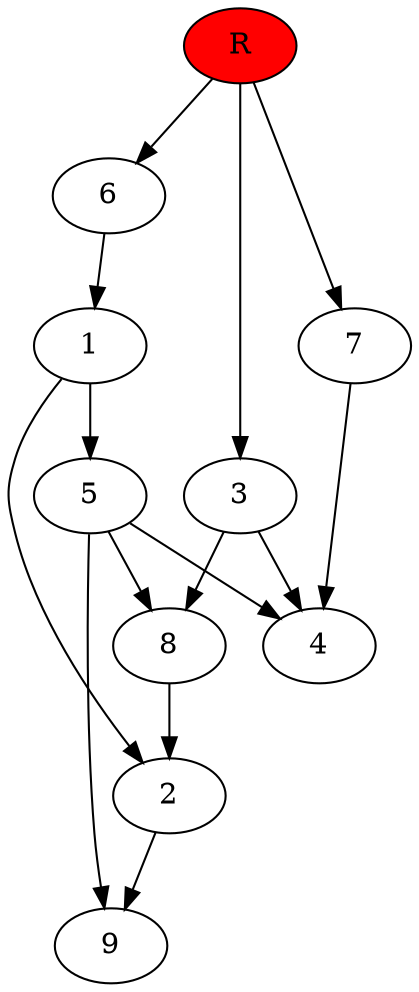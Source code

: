 digraph prb13174 {
	1
	2
	3
	4
	5
	6
	7
	8
	R [fillcolor="#ff0000" style=filled]
	1 -> 2
	1 -> 5
	2 -> 9
	3 -> 4
	3 -> 8
	5 -> 4
	5 -> 8
	5 -> 9
	6 -> 1
	7 -> 4
	8 -> 2
	R -> 3
	R -> 6
	R -> 7
}

